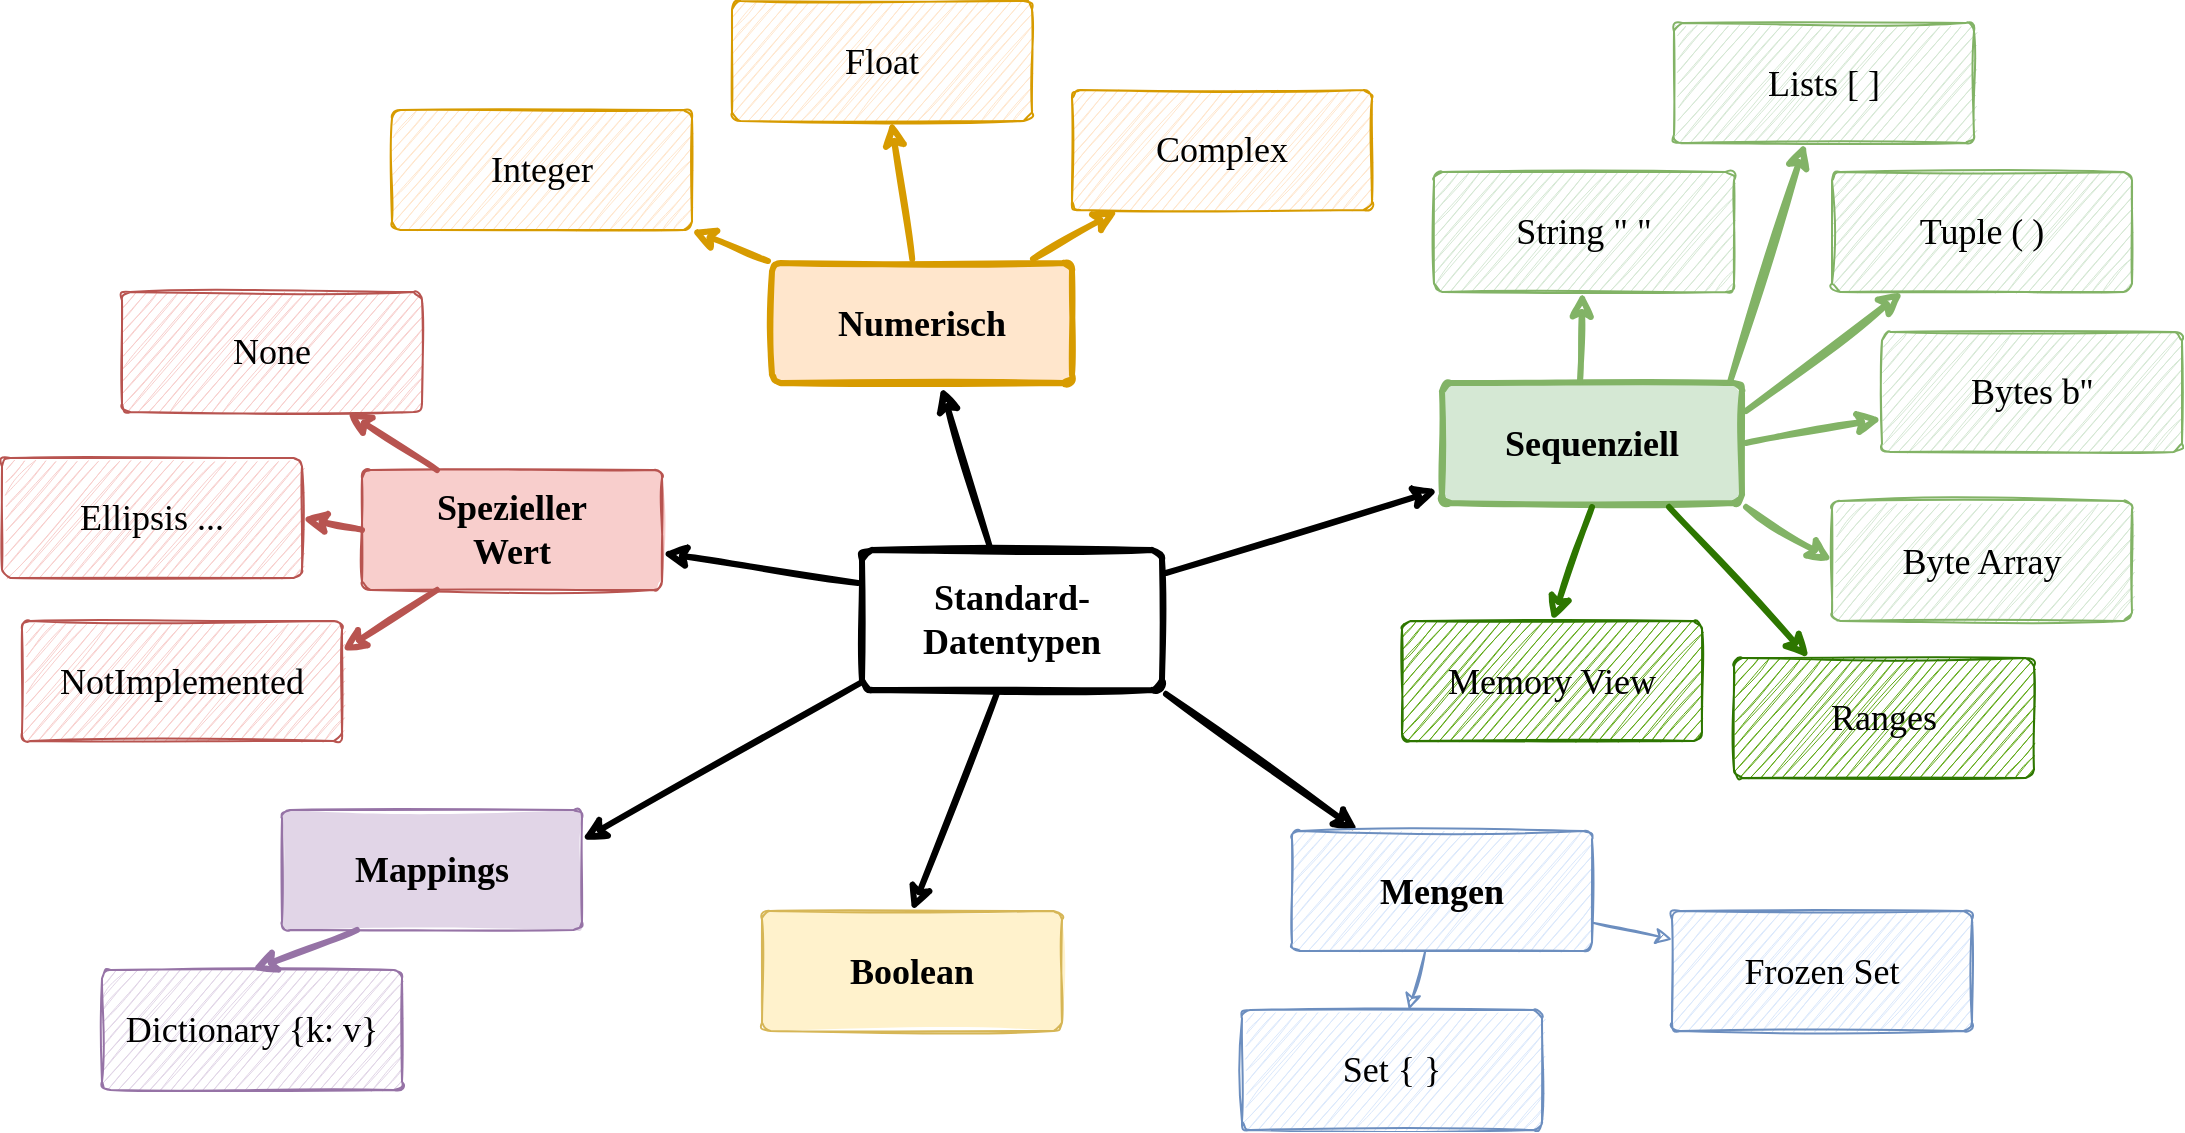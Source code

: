 <mxfile version="20.2.3" type="github">
  <diagram id="6a731a19-8d31-9384-78a2-239565b7b9f0" name="Page-1">
    <mxGraphModel dx="1303" dy="842" grid="1" gridSize="10" guides="1" tooltips="1" connect="1" arrows="1" fold="1" page="1" pageScale="1" pageWidth="1169" pageHeight="827" background="none" math="0" shadow="0">
      <root>
        <mxCell id="0" />
        <mxCell id="1" parent="0" />
        <mxCell id="1745" value="" style="edgeStyle=none;rounded=0;jumpStyle=none;html=1;shadow=0;labelBackgroundColor=none;startArrow=none;startFill=0;endArrow=classic;endFill=1;jettySize=auto;orthogonalLoop=1;strokeColor=#000000;strokeWidth=3;fontFamily=Comic Sans MS;fontSize=18;fontColor=#23445D;spacing=5;sketch=1;" parent="1" source="1749" target="1764" edge="1">
          <mxGeometry relative="1" as="geometry" />
        </mxCell>
        <mxCell id="1746" value="" style="edgeStyle=none;rounded=0;jumpStyle=none;html=1;shadow=0;labelBackgroundColor=none;startArrow=none;startFill=0;endArrow=classic;endFill=1;jettySize=auto;orthogonalLoop=1;strokeColor=#000000;strokeWidth=3;fontFamily=Comic Sans MS;fontSize=18;fontColor=#23445D;spacing=5;sketch=1;" parent="1" source="1749" target="1771" edge="1">
          <mxGeometry relative="1" as="geometry" />
        </mxCell>
        <mxCell id="1747" value="" style="edgeStyle=none;rounded=0;jumpStyle=none;html=1;shadow=0;labelBackgroundColor=none;startArrow=none;startFill=0;endArrow=classic;endFill=1;jettySize=auto;orthogonalLoop=1;strokeColor=#000000;strokeWidth=3;fontFamily=Comic Sans MS;fontSize=18;fontColor=#23445D;spacing=5;sketch=1;exitX=1;exitY=1;exitDx=0;exitDy=0;" parent="1" source="1749" target="1760" edge="1">
          <mxGeometry relative="1" as="geometry" />
        </mxCell>
        <mxCell id="1748" value="" style="edgeStyle=none;rounded=0;jumpStyle=none;html=1;shadow=0;labelBackgroundColor=none;startArrow=none;startFill=0;endArrow=classic;endFill=1;jettySize=auto;orthogonalLoop=1;strokeColor=#000000;strokeWidth=3;fontFamily=Comic Sans MS;fontSize=18;fontColor=#23445D;spacing=5;sketch=1;exitX=0;exitY=0.25;exitDx=0;exitDy=0;" parent="1" source="1749" target="1753" edge="1">
          <mxGeometry relative="1" as="geometry" />
        </mxCell>
        <mxCell id="1749" value="Standard-Datentypen" style="rounded=1;whiteSpace=wrap;html=1;shadow=0;labelBackgroundColor=none;strokeWidth=3;fontFamily=Comic Sans MS;fontSize=18;align=center;fontStyle=1;spacing=5;arcSize=7;perimeterSpacing=2;sketch=1;fillStyle=solid;" parent="1" vertex="1">
          <mxGeometry x="530" y="330" width="150" height="70" as="geometry" />
        </mxCell>
        <mxCell id="1753" value="Spezieller&lt;br&gt;Wert" style="rounded=1;whiteSpace=wrap;html=1;shadow=0;labelBackgroundColor=none;strokeColor=#b85450;strokeWidth=1;fillColor=#f8cecc;fontFamily=Comic Sans MS;fontSize=18;align=center;spacing=5;fontStyle=1;arcSize=7;perimeterSpacing=0;sketch=1;fillStyle=solid;" parent="1" vertex="1">
          <mxGeometry x="280" y="290" width="150" height="60" as="geometry" />
        </mxCell>
        <mxCell id="1757" value="" style="edgeStyle=none;rounded=0;jumpStyle=none;html=1;shadow=0;labelBackgroundColor=none;startArrow=none;startFill=0;endArrow=classic;endFill=1;jettySize=auto;orthogonalLoop=1;strokeColor=#6c8ebf;strokeWidth=1;fontFamily=Comic Sans MS;fontSize=18;fontColor=#FFFFFF;spacing=5;sketch=1;fillColor=#dae8fc;" parent="1" source="1760" target="1763" edge="1">
          <mxGeometry relative="1" as="geometry" />
        </mxCell>
        <mxCell id="1759" value="" style="edgeStyle=none;rounded=0;jumpStyle=none;html=1;shadow=0;labelBackgroundColor=none;startArrow=none;startFill=0;endArrow=classic;endFill=1;jettySize=auto;orthogonalLoop=1;strokeColor=#6c8ebf;strokeWidth=1;fontFamily=Comic Sans MS;fontSize=18;fontColor=#FFFFFF;spacing=5;sketch=1;fillColor=#dae8fc;" parent="1" source="1760" target="1761" edge="1">
          <mxGeometry relative="1" as="geometry" />
        </mxCell>
        <mxCell id="1760" value="Mengen" style="rounded=1;whiteSpace=wrap;html=1;shadow=0;labelBackgroundColor=none;strokeColor=#6c8ebf;strokeWidth=1;fillColor=#dae8fc;fontFamily=Comic Sans MS;fontSize=18;align=center;spacing=5;fontStyle=1;arcSize=7;perimeterSpacing=0;sketch=1;" parent="1" vertex="1">
          <mxGeometry x="745" y="470.5" width="150" height="60" as="geometry" />
        </mxCell>
        <mxCell id="1761" value="Frozen Set" style="rounded=1;whiteSpace=wrap;html=1;shadow=0;labelBackgroundColor=none;strokeColor=#6c8ebf;strokeWidth=1;fillColor=#dae8fc;fontFamily=Comic Sans MS;fontSize=18;align=center;spacing=5;arcSize=7;perimeterSpacing=0;sketch=1;" parent="1" vertex="1">
          <mxGeometry x="935" y="510.5" width="150" height="60" as="geometry" />
        </mxCell>
        <mxCell id="1763" value="Set { }" style="rounded=1;whiteSpace=wrap;html=1;shadow=0;labelBackgroundColor=none;strokeColor=#6c8ebf;strokeWidth=1;fillColor=#dae8fc;fontFamily=Comic Sans MS;fontSize=18;align=center;spacing=5;arcSize=7;perimeterSpacing=0;sketch=1;" parent="1" vertex="1">
          <mxGeometry x="720" y="560" width="150" height="60" as="geometry" />
        </mxCell>
        <mxCell id="1764" value="Numerisch" style="rounded=1;whiteSpace=wrap;html=1;shadow=0;labelBackgroundColor=none;strokeColor=#D79B00;strokeWidth=3;fillColor=#ffe6cc;fontFamily=Comic Sans MS;fontSize=18;align=center;spacing=5;fontStyle=1;arcSize=7;perimeterSpacing=2;sketch=1;fillStyle=solid;" parent="1" vertex="1">
          <mxGeometry x="485" y="186.5" width="150" height="60" as="geometry" />
        </mxCell>
        <mxCell id="1765" value="Complex" style="rounded=1;whiteSpace=wrap;html=1;shadow=0;labelBackgroundColor=none;strokeColor=#D79B00;strokeWidth=1;fillColor=#ffe6cc;fontFamily=Comic Sans MS;fontSize=18;align=center;spacing=5;arcSize=7;perimeterSpacing=0;sketch=1;" parent="1" vertex="1">
          <mxGeometry x="635" y="100" width="150" height="60" as="geometry" />
        </mxCell>
        <mxCell id="1766" value="" style="edgeStyle=none;rounded=0;jumpStyle=none;html=1;shadow=0;labelBackgroundColor=none;startArrow=none;startFill=0;endArrow=classic;endFill=1;jettySize=auto;orthogonalLoop=1;strokeColor=#D79B00;strokeWidth=3;fontFamily=Comic Sans MS;fontSize=18;fontColor=#FFFFFF;spacing=5;sketch=1;fillColor=#ffe6cc;" parent="1" source="1764" target="1765" edge="1">
          <mxGeometry relative="1" as="geometry" />
        </mxCell>
        <mxCell id="1767" value="Float" style="rounded=1;whiteSpace=wrap;html=1;shadow=0;labelBackgroundColor=none;strokeColor=#D79B00;strokeWidth=1;fillColor=#ffe6cc;fontFamily=Comic Sans MS;fontSize=18;align=center;spacing=5;arcSize=7;perimeterSpacing=0;sketch=1;" parent="1" vertex="1">
          <mxGeometry x="465" y="55.5" width="150" height="60" as="geometry" />
        </mxCell>
        <mxCell id="1768" value="" style="edgeStyle=none;rounded=0;jumpStyle=none;html=1;shadow=0;labelBackgroundColor=none;startArrow=none;startFill=0;endArrow=classic;endFill=1;jettySize=auto;orthogonalLoop=1;strokeColor=#D79B00;strokeWidth=3;fontFamily=Comic Sans MS;fontSize=18;fontColor=#FFFFFF;spacing=5;sketch=1;fillColor=#ffe6cc;" parent="1" source="1764" target="1767" edge="1">
          <mxGeometry relative="1" as="geometry" />
        </mxCell>
        <mxCell id="1769" value="Integer" style="rounded=1;whiteSpace=wrap;html=1;shadow=0;labelBackgroundColor=none;strokeColor=#D79B00;strokeWidth=1;fillColor=#ffe6cc;fontFamily=Comic Sans MS;fontSize=18;align=center;spacing=5;arcSize=7;perimeterSpacing=0;sketch=1;" parent="1" vertex="1">
          <mxGeometry x="295" y="110" width="150" height="60" as="geometry" />
        </mxCell>
        <mxCell id="1770" value="" style="edgeStyle=none;rounded=0;jumpStyle=none;html=1;shadow=0;labelBackgroundColor=none;startArrow=none;startFill=0;endArrow=classic;endFill=1;jettySize=auto;orthogonalLoop=1;strokeColor=#D79B00;strokeWidth=3;fontFamily=Comic Sans MS;fontSize=18;fontColor=#FFFFFF;spacing=5;sketch=1;fillColor=#ffe6cc;" parent="1" source="1764" target="1769" edge="1">
          <mxGeometry relative="1" as="geometry" />
        </mxCell>
        <mxCell id="1771" value="Sequenziell" style="rounded=1;whiteSpace=wrap;html=1;shadow=0;labelBackgroundColor=none;strokeColor=#82b366;strokeWidth=3;fillColor=#d5e8d4;fontFamily=Comic Sans MS;fontSize=18;align=center;spacing=5;fontStyle=1;arcSize=7;perimeterSpacing=2;sketch=1;fillStyle=solid;" parent="1" vertex="1">
          <mxGeometry x="820" y="246.5" width="150" height="60" as="geometry" />
        </mxCell>
        <mxCell id="1772" value="Lists [ ]" style="rounded=1;whiteSpace=wrap;html=1;shadow=0;labelBackgroundColor=none;strokeColor=#82b366;strokeWidth=1;fillColor=#d5e8d4;fontFamily=Comic Sans MS;fontSize=18;align=center;spacing=5;fontStyle=0;arcSize=7;perimeterSpacing=0;sketch=1;" parent="1" vertex="1">
          <mxGeometry x="936" y="66.5" width="150" height="60" as="geometry" />
        </mxCell>
        <mxCell id="1773" value="" style="edgeStyle=none;rounded=1;jumpStyle=none;html=1;shadow=0;labelBackgroundColor=none;startArrow=none;startFill=0;jettySize=auto;orthogonalLoop=1;strokeColor=#82b366;strokeWidth=3;fontFamily=Comic Sans MS;fontSize=18;fontColor=#FFFFFF;spacing=5;fontStyle=1;fillColor=#d5e8d4;sketch=1;exitX=0.948;exitY=0.023;exitDx=0;exitDy=0;exitPerimeter=0;" parent="1" source="1771" target="1772" edge="1">
          <mxGeometry relative="1" as="geometry" />
        </mxCell>
        <mxCell id="1774" value="Bytes b&#39;&#39;" style="rounded=1;whiteSpace=wrap;html=1;shadow=0;labelBackgroundColor=none;strokeColor=#82b366;strokeWidth=1;fillColor=#d5e8d4;fontFamily=Comic Sans MS;fontSize=18;align=center;spacing=5;fontStyle=0;arcSize=7;perimeterSpacing=0;sketch=1;" parent="1" vertex="1">
          <mxGeometry x="1040" y="221" width="150" height="60" as="geometry" />
        </mxCell>
        <mxCell id="1775" value="" style="edgeStyle=none;rounded=1;jumpStyle=none;html=1;shadow=0;labelBackgroundColor=none;startArrow=none;startFill=0;jettySize=auto;orthogonalLoop=1;strokeColor=#82b366;strokeWidth=3;fontFamily=Comic Sans MS;fontSize=18;fontColor=#FFFFFF;spacing=5;fontStyle=1;fillColor=#d5e8d4;sketch=1;exitX=1;exitY=0.5;exitDx=0;exitDy=0;" parent="1" source="1771" target="1774" edge="1">
          <mxGeometry relative="1" as="geometry" />
        </mxCell>
        <mxCell id="1776" value="Tuple ( )" style="rounded=1;whiteSpace=wrap;html=1;shadow=0;labelBackgroundColor=none;strokeColor=#82b366;strokeWidth=1;fillColor=#d5e8d4;fontFamily=Comic Sans MS;fontSize=18;align=center;spacing=5;fontStyle=0;arcSize=7;perimeterSpacing=0;sketch=1;" parent="1" vertex="1">
          <mxGeometry x="1015" y="141" width="150" height="60" as="geometry" />
        </mxCell>
        <mxCell id="1777" value="" style="edgeStyle=none;rounded=1;jumpStyle=none;html=1;shadow=0;labelBackgroundColor=none;startArrow=none;startFill=0;jettySize=auto;orthogonalLoop=1;strokeColor=#82b366;strokeWidth=3;fontFamily=Comic Sans MS;fontSize=18;fontColor=#FFFFFF;spacing=5;fontStyle=1;fillColor=#d5e8d4;sketch=1;exitX=1;exitY=0.25;exitDx=0;exitDy=0;" parent="1" source="1771" target="1776" edge="1">
          <mxGeometry relative="1" as="geometry" />
        </mxCell>
        <mxCell id="1779" value="" style="edgeStyle=none;rounded=1;jumpStyle=none;html=1;shadow=0;labelBackgroundColor=none;startArrow=none;startFill=0;jettySize=auto;orthogonalLoop=1;strokeColor=#82b366;strokeWidth=3;fontFamily=Comic Sans MS;fontSize=18;fontColor=#FFFFFF;spacing=5;fontStyle=1;fillColor=#d5e8d4;sketch=1;exitX=0.461;exitY=0.023;exitDx=0;exitDy=0;exitPerimeter=0;" parent="1" source="1771" target="1778" edge="1">
          <mxGeometry relative="1" as="geometry">
            <mxPoint x="920" y="241" as="sourcePoint" />
          </mxGeometry>
        </mxCell>
        <mxCell id="X-NRlNJ1EieBE7V-gmd9-1781" value="Byte Array" style="rounded=1;whiteSpace=wrap;html=1;shadow=0;labelBackgroundColor=none;strokeColor=#82b366;strokeWidth=1;fillColor=#d5e8d4;fontFamily=Comic Sans MS;fontSize=18;align=center;spacing=5;fontStyle=0;arcSize=7;perimeterSpacing=0;sketch=1;" parent="1" vertex="1">
          <mxGeometry x="1015" y="305.5" width="150" height="60" as="geometry" />
        </mxCell>
        <mxCell id="X-NRlNJ1EieBE7V-gmd9-1782" value="" style="edgeStyle=none;rounded=1;jumpStyle=none;html=1;shadow=0;labelBackgroundColor=none;startArrow=none;startFill=0;jettySize=auto;orthogonalLoop=1;strokeColor=#82b366;strokeWidth=3;fontFamily=Comic Sans MS;fontSize=18;fontColor=#FFFFFF;spacing=5;fontStyle=1;fillColor=#d5e8d4;sketch=1;exitX=1;exitY=1;exitDx=0;exitDy=0;entryX=0;entryY=0.5;entryDx=0;entryDy=0;" parent="1" source="1771" target="X-NRlNJ1EieBE7V-gmd9-1781" edge="1">
          <mxGeometry relative="1" as="geometry">
            <mxPoint x="957" y="351.65" as="sourcePoint" />
          </mxGeometry>
        </mxCell>
        <mxCell id="X-NRlNJ1EieBE7V-gmd9-1783" value="" style="edgeStyle=none;rounded=0;jumpStyle=none;html=1;shadow=0;labelBackgroundColor=none;startArrow=none;startFill=0;endArrow=classic;endFill=1;jettySize=auto;orthogonalLoop=1;strokeColor=#000000;strokeWidth=3;fontFamily=Comic Sans MS;fontSize=18;fontColor=#23445D;spacing=5;sketch=1;exitX=0.013;exitY=0.919;exitDx=0;exitDy=0;entryX=1;entryY=0.25;entryDx=0;entryDy=0;exitPerimeter=0;" parent="1" source="1749" target="X-NRlNJ1EieBE7V-gmd9-1784" edge="1">
          <mxGeometry relative="1" as="geometry">
            <mxPoint x="523" y="578.5" as="sourcePoint" />
          </mxGeometry>
        </mxCell>
        <mxCell id="X-NRlNJ1EieBE7V-gmd9-1784" value="Mappings" style="rounded=1;whiteSpace=wrap;html=1;shadow=0;labelBackgroundColor=none;strokeColor=#9673a6;strokeWidth=1;fillColor=#e1d5e7;fontFamily=Comic Sans MS;fontSize=18;align=center;spacing=5;fontStyle=1;arcSize=7;perimeterSpacing=0;sketch=1;fillStyle=solid;" parent="1" vertex="1">
          <mxGeometry x="240" y="460" width="150" height="60" as="geometry" />
        </mxCell>
        <mxCell id="X-NRlNJ1EieBE7V-gmd9-1785" value="Dictionary {k: v}" style="rounded=1;whiteSpace=wrap;html=1;shadow=0;labelBackgroundColor=none;strokeColor=#9673a6;strokeWidth=1;fillColor=#e1d5e7;fontFamily=Comic Sans MS;fontSize=18;align=center;spacing=5;arcSize=7;perimeterSpacing=0;sketch=1;" parent="1" vertex="1">
          <mxGeometry x="150" y="540" width="150" height="60" as="geometry" />
        </mxCell>
        <mxCell id="X-NRlNJ1EieBE7V-gmd9-1786" value="" style="edgeStyle=none;rounded=0;jumpStyle=none;html=1;shadow=0;labelBackgroundColor=none;startArrow=none;startFill=0;endArrow=classic;endFill=1;jettySize=auto;orthogonalLoop=1;strokeColor=#9673a6;strokeWidth=3;fontFamily=Comic Sans MS;fontSize=18;fontColor=#FFFFFF;spacing=5;sketch=1;fillColor=#e1d5e7;entryX=0.5;entryY=0;entryDx=0;entryDy=0;exitX=0.25;exitY=1;exitDx=0;exitDy=0;" parent="1" source="X-NRlNJ1EieBE7V-gmd9-1784" target="X-NRlNJ1EieBE7V-gmd9-1785" edge="1">
          <mxGeometry relative="1" as="geometry">
            <mxPoint x="303.889" y="644" as="sourcePoint" />
          </mxGeometry>
        </mxCell>
        <mxCell id="X-NRlNJ1EieBE7V-gmd9-1787" value="Boolean" style="rounded=1;whiteSpace=wrap;html=1;shadow=0;labelBackgroundColor=none;strokeColor=#d6b656;strokeWidth=1;fillColor=#fff2cc;fontFamily=Comic Sans MS;fontSize=18;align=center;spacing=5;fontStyle=1;arcSize=7;perimeterSpacing=0;sketch=1;fillStyle=solid;" parent="1" vertex="1">
          <mxGeometry x="480" y="510.5" width="150" height="60" as="geometry" />
        </mxCell>
        <mxCell id="X-NRlNJ1EieBE7V-gmd9-1788" value="" style="edgeStyle=none;rounded=0;jumpStyle=none;html=1;shadow=0;labelBackgroundColor=none;startArrow=none;startFill=0;endArrow=classic;endFill=1;jettySize=auto;orthogonalLoop=1;strokeColor=#000000;strokeWidth=3;fontFamily=Comic Sans MS;fontSize=18;fontColor=#23445D;spacing=5;sketch=1;exitX=0.455;exitY=0.973;exitDx=0;exitDy=0;entryX=0.5;entryY=0;entryDx=0;entryDy=0;exitPerimeter=0;" parent="1" source="1749" target="X-NRlNJ1EieBE7V-gmd9-1787" edge="1">
          <mxGeometry relative="1" as="geometry">
            <mxPoint x="505.002" y="420.006" as="sourcePoint" />
            <mxPoint x="370" y="475.5" as="targetPoint" />
          </mxGeometry>
        </mxCell>
        <mxCell id="X-NRlNJ1EieBE7V-gmd9-1789" value="None" style="rounded=1;whiteSpace=wrap;html=1;shadow=0;labelBackgroundColor=none;strokeColor=#b85450;strokeWidth=1;fillColor=#f8cecc;fontFamily=Comic Sans MS;fontSize=18;align=center;spacing=5;fontStyle=0;arcSize=7;perimeterSpacing=0;sketch=1;fillStyle=hachure;" parent="1" vertex="1">
          <mxGeometry x="160" y="201" width="150" height="60" as="geometry" />
        </mxCell>
        <mxCell id="X-NRlNJ1EieBE7V-gmd9-1790" value="Ellipsis ..." style="rounded=1;whiteSpace=wrap;html=1;shadow=0;labelBackgroundColor=none;strokeColor=#b85450;strokeWidth=1;fillColor=#f8cecc;fontFamily=Comic Sans MS;fontSize=18;align=center;spacing=5;fontStyle=0;arcSize=7;perimeterSpacing=0;sketch=1;fillStyle=hachure;" parent="1" vertex="1">
          <mxGeometry x="100" y="284" width="150" height="60" as="geometry" />
        </mxCell>
        <mxCell id="X-NRlNJ1EieBE7V-gmd9-1791" value="NotImplemented" style="rounded=1;whiteSpace=wrap;html=1;shadow=0;labelBackgroundColor=none;strokeColor=#b85450;strokeWidth=1;fillColor=#f8cecc;fontFamily=Comic Sans MS;fontSize=18;align=center;spacing=5;fontStyle=0;arcSize=7;perimeterSpacing=0;sketch=1;fillStyle=hachure;" parent="1" vertex="1">
          <mxGeometry x="110" y="365.5" width="160" height="60" as="geometry" />
        </mxCell>
        <mxCell id="X-NRlNJ1EieBE7V-gmd9-1793" value="" style="edgeStyle=none;rounded=0;jumpStyle=none;html=1;shadow=0;labelBackgroundColor=none;startArrow=none;startFill=0;endArrow=classic;endFill=1;jettySize=auto;orthogonalLoop=1;strokeColor=#b85450;strokeWidth=3;fontFamily=Comic Sans MS;fontSize=18;fontColor=#FFFFFF;spacing=5;sketch=1;fillColor=#f8cecc;entryX=1;entryY=0.25;entryDx=0;entryDy=0;exitX=0.25;exitY=1;exitDx=0;exitDy=0;" parent="1" source="1753" target="X-NRlNJ1EieBE7V-gmd9-1791" edge="1">
          <mxGeometry relative="1" as="geometry">
            <mxPoint x="332.5" y="369" as="sourcePoint" />
            <mxPoint x="280" y="389" as="targetPoint" />
          </mxGeometry>
        </mxCell>
        <mxCell id="X-NRlNJ1EieBE7V-gmd9-1794" value="" style="edgeStyle=none;rounded=0;jumpStyle=none;html=1;shadow=0;labelBackgroundColor=none;startArrow=none;startFill=0;endArrow=classic;endFill=1;jettySize=auto;orthogonalLoop=1;strokeColor=#b85450;strokeWidth=3;fontFamily=Comic Sans MS;fontSize=18;fontColor=#FFFFFF;spacing=5;sketch=1;fillColor=#f8cecc;entryX=1;entryY=0.5;entryDx=0;entryDy=0;exitX=0;exitY=0.5;exitDx=0;exitDy=0;" parent="1" source="1753" target="X-NRlNJ1EieBE7V-gmd9-1790" edge="1">
          <mxGeometry relative="1" as="geometry">
            <mxPoint x="327.5" y="360" as="sourcePoint" />
            <mxPoint x="280" y="390.5" as="targetPoint" />
          </mxGeometry>
        </mxCell>
        <mxCell id="X-NRlNJ1EieBE7V-gmd9-1795" value="" style="edgeStyle=none;rounded=0;jumpStyle=none;html=1;shadow=0;labelBackgroundColor=none;startArrow=none;startFill=0;endArrow=classic;endFill=1;jettySize=auto;orthogonalLoop=1;strokeColor=#b85450;strokeWidth=3;fontFamily=Comic Sans MS;fontSize=18;fontColor=#FFFFFF;spacing=5;sketch=1;fillColor=#f8cecc;entryX=0.75;entryY=1;entryDx=0;entryDy=0;exitX=0.25;exitY=0;exitDx=0;exitDy=0;" parent="1" source="1753" target="X-NRlNJ1EieBE7V-gmd9-1789" edge="1">
          <mxGeometry relative="1" as="geometry">
            <mxPoint x="290" y="330" as="sourcePoint" />
            <mxPoint x="260" y="324" as="targetPoint" />
          </mxGeometry>
        </mxCell>
        <mxCell id="tZK1ywAeQsJ68GABahhb-1780" value="Memory View" style="rounded=1;whiteSpace=wrap;html=1;shadow=0;labelBackgroundColor=none;strokeColor=#2D7600;strokeWidth=1;fillColor=#60a917;fontFamily=Comic Sans MS;fontSize=18;align=center;spacing=5;fontStyle=0;arcSize=7;perimeterSpacing=0;sketch=1;fontColor=#000000;" vertex="1" parent="1">
          <mxGeometry x="800" y="365.5" width="150" height="60" as="geometry" />
        </mxCell>
        <mxCell id="tZK1ywAeQsJ68GABahhb-1781" value="Ranges" style="rounded=1;whiteSpace=wrap;html=1;shadow=0;labelBackgroundColor=none;strokeColor=#2D7600;strokeWidth=1;fillColor=#60a917;fontFamily=Comic Sans MS;fontSize=18;align=center;spacing=5;fontStyle=0;arcSize=7;perimeterSpacing=0;sketch=1;fontColor=#000000;" vertex="1" parent="1">
          <mxGeometry x="966" y="384" width="150" height="60" as="geometry" />
        </mxCell>
        <mxCell id="1778" value="String &quot; &quot;" style="rounded=1;whiteSpace=wrap;html=1;shadow=0;labelBackgroundColor=none;strokeColor=#82b366;strokeWidth=1;fillColor=#d5e8d4;fontFamily=Comic Sans MS;fontSize=18;align=center;spacing=5;fontStyle=0;arcSize=7;perimeterSpacing=0;sketch=1;fillStyle=hachure;gradientColor=none;glass=0;" parent="1" vertex="1">
          <mxGeometry x="816" y="141" width="150" height="60" as="geometry" />
        </mxCell>
        <mxCell id="tZK1ywAeQsJ68GABahhb-1783" value="" style="edgeStyle=none;rounded=1;jumpStyle=none;html=1;shadow=0;labelBackgroundColor=none;startArrow=none;startFill=0;jettySize=auto;orthogonalLoop=1;strokeColor=#2D7600;strokeWidth=3;fontFamily=Comic Sans MS;fontSize=18;fontColor=#000000;spacing=5;fontStyle=1;fillColor=#60a917;sketch=1;entryX=0.5;entryY=0;entryDx=0;entryDy=0;exitX=0.5;exitY=1;exitDx=0;exitDy=0;" edge="1" parent="1" source="1771" target="tZK1ywAeQsJ68GABahhb-1780">
          <mxGeometry relative="1" as="geometry">
            <mxPoint x="979.998" y="264.996" as="sourcePoint" />
            <mxPoint x="1020" y="132.02" as="targetPoint" />
          </mxGeometry>
        </mxCell>
        <mxCell id="tZK1ywAeQsJ68GABahhb-1785" value="" style="edgeStyle=none;rounded=1;jumpStyle=none;html=1;shadow=0;labelBackgroundColor=none;startArrow=none;startFill=0;jettySize=auto;orthogonalLoop=1;strokeColor=#2D7600;strokeWidth=3;fontFamily=Comic Sans MS;fontSize=18;fontColor=#000000;spacing=5;fontStyle=1;fillColor=#60a917;sketch=1;entryX=0.25;entryY=0;entryDx=0;entryDy=0;exitX=0.75;exitY=1;exitDx=0;exitDy=0;" edge="1" parent="1" source="1771" target="tZK1ywAeQsJ68GABahhb-1781">
          <mxGeometry relative="1" as="geometry">
            <mxPoint x="905" y="318.5" as="sourcePoint" />
            <mxPoint x="885" y="375.5" as="targetPoint" />
          </mxGeometry>
        </mxCell>
      </root>
    </mxGraphModel>
  </diagram>
</mxfile>

